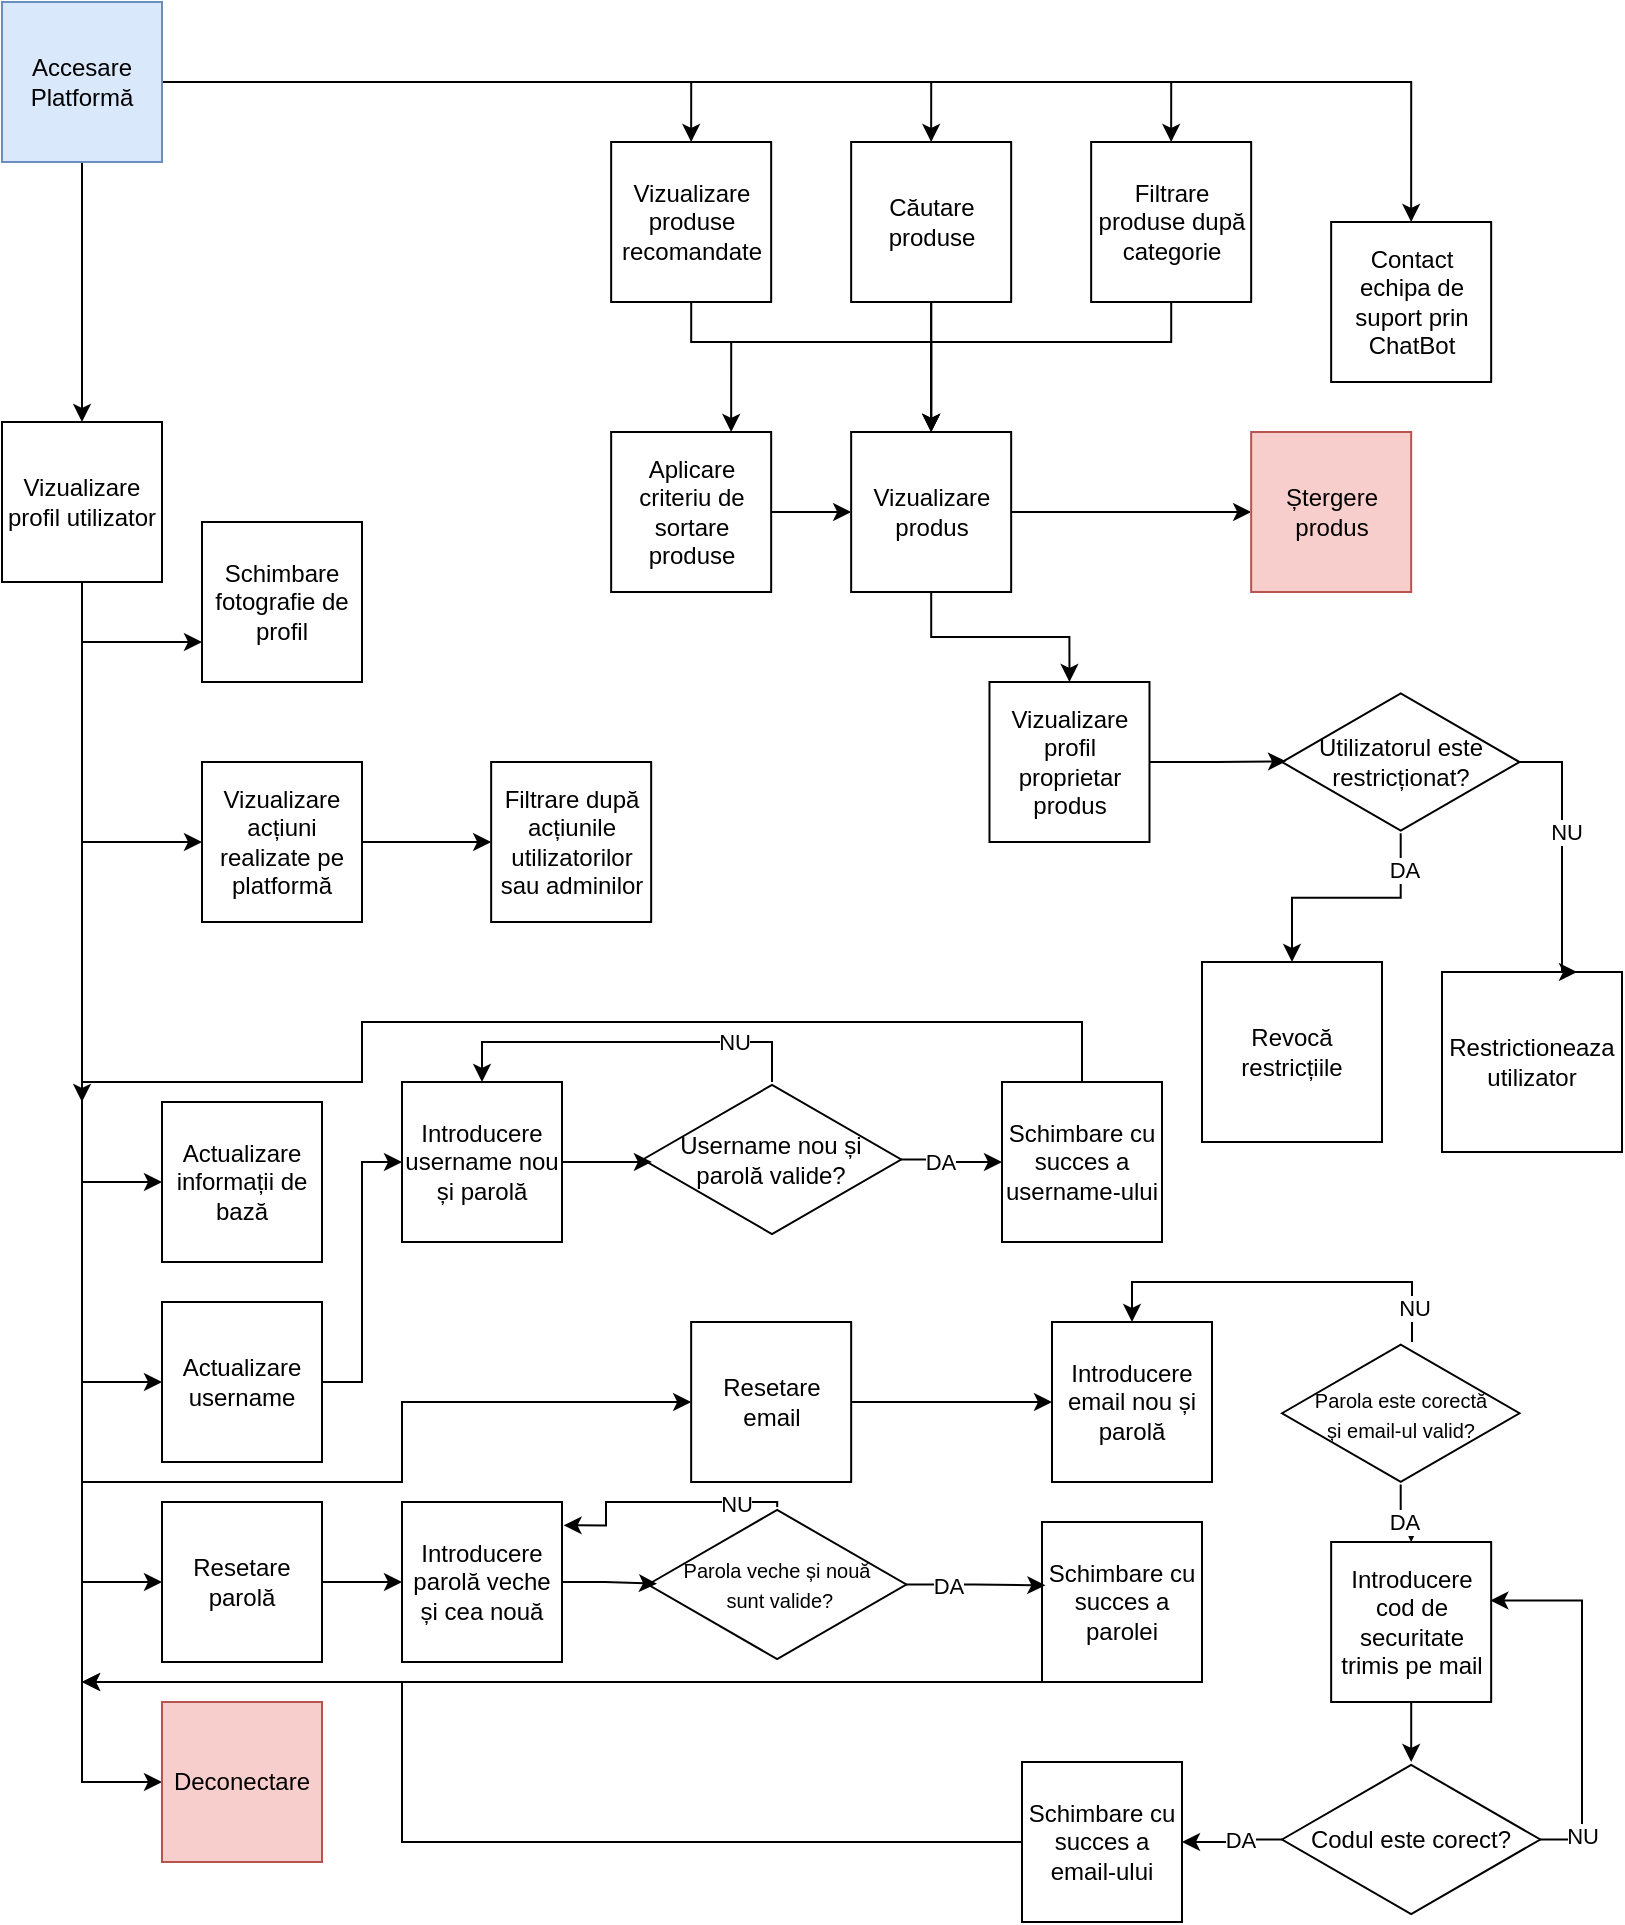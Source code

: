<mxfile version="24.5.4" type="device">
  <diagram name="Page-1" id="ryo9YyjD0pXjcuP6YvDG">
    <mxGraphModel dx="1687" dy="925" grid="1" gridSize="10" guides="1" tooltips="1" connect="1" arrows="1" fold="1" page="1" pageScale="1" pageWidth="850" pageHeight="1100" math="0" shadow="0">
      <root>
        <mxCell id="0" />
        <mxCell id="1" parent="0" />
        <mxCell id="64CNzasyr7HCSQz4ZmrI-7" style="edgeStyle=orthogonalEdgeStyle;rounded=0;orthogonalLoop=1;jettySize=auto;html=1;entryX=0.5;entryY=0;entryDx=0;entryDy=0;" parent="1" source="64CNzasyr7HCSQz4ZmrI-1" target="64CNzasyr7HCSQz4ZmrI-2" edge="1">
          <mxGeometry relative="1" as="geometry" />
        </mxCell>
        <mxCell id="64CNzasyr7HCSQz4ZmrI-12" style="edgeStyle=orthogonalEdgeStyle;rounded=0;orthogonalLoop=1;jettySize=auto;html=1;entryX=0.5;entryY=0;entryDx=0;entryDy=0;" parent="1" source="64CNzasyr7HCSQz4ZmrI-1" target="64CNzasyr7HCSQz4ZmrI-10" edge="1">
          <mxGeometry relative="1" as="geometry" />
        </mxCell>
        <mxCell id="64CNzasyr7HCSQz4ZmrI-14" style="edgeStyle=orthogonalEdgeStyle;rounded=0;orthogonalLoop=1;jettySize=auto;html=1;entryX=0.5;entryY=0;entryDx=0;entryDy=0;" parent="1" source="64CNzasyr7HCSQz4ZmrI-1" target="64CNzasyr7HCSQz4ZmrI-13" edge="1">
          <mxGeometry relative="1" as="geometry" />
        </mxCell>
        <mxCell id="64CNzasyr7HCSQz4ZmrI-18" style="edgeStyle=orthogonalEdgeStyle;rounded=0;orthogonalLoop=1;jettySize=auto;html=1;entryX=0.5;entryY=0;entryDx=0;entryDy=0;" parent="1" source="64CNzasyr7HCSQz4ZmrI-1" target="64CNzasyr7HCSQz4ZmrI-17" edge="1">
          <mxGeometry relative="1" as="geometry" />
        </mxCell>
        <mxCell id="64CNzasyr7HCSQz4ZmrI-122" style="edgeStyle=orthogonalEdgeStyle;rounded=0;orthogonalLoop=1;jettySize=auto;html=1;" parent="1" source="64CNzasyr7HCSQz4ZmrI-1" target="64CNzasyr7HCSQz4ZmrI-121" edge="1">
          <mxGeometry relative="1" as="geometry" />
        </mxCell>
        <mxCell id="64CNzasyr7HCSQz4ZmrI-1" value="Accesare Platformă" style="whiteSpace=wrap;html=1;aspect=fixed;fillColor=#dae8fc;strokeColor=#6c8ebf;" parent="1" vertex="1">
          <mxGeometry x="25" y="20" width="80" height="80" as="geometry" />
        </mxCell>
        <mxCell id="64CNzasyr7HCSQz4ZmrI-87" style="edgeStyle=orthogonalEdgeStyle;rounded=0;orthogonalLoop=1;jettySize=auto;html=1;entryX=0.5;entryY=0;entryDx=0;entryDy=0;" parent="1" source="64CNzasyr7HCSQz4ZmrI-2" target="64CNzasyr7HCSQz4ZmrI-3" edge="1">
          <mxGeometry relative="1" as="geometry">
            <Array as="points">
              <mxPoint x="369.92" y="190" />
              <mxPoint x="489.92" y="190" />
            </Array>
          </mxGeometry>
        </mxCell>
        <mxCell id="64CNzasyr7HCSQz4ZmrI-2" value="Vizualizare produse recomandate" style="whiteSpace=wrap;html=1;aspect=fixed;" parent="1" vertex="1">
          <mxGeometry x="329.58" y="90" width="80" height="80" as="geometry" />
        </mxCell>
        <mxCell id="64CNzasyr7HCSQz4ZmrI-9" style="edgeStyle=orthogonalEdgeStyle;rounded=0;orthogonalLoop=1;jettySize=auto;html=1;entryX=0.5;entryY=0;entryDx=0;entryDy=0;" parent="1" source="64CNzasyr7HCSQz4ZmrI-3" target="64CNzasyr7HCSQz4ZmrI-5" edge="1">
          <mxGeometry relative="1" as="geometry" />
        </mxCell>
        <mxCell id="9btRjWUb5lWt7FXnbwyb-3" style="edgeStyle=orthogonalEdgeStyle;rounded=0;orthogonalLoop=1;jettySize=auto;html=1;entryX=0;entryY=0.5;entryDx=0;entryDy=0;" edge="1" parent="1" source="64CNzasyr7HCSQz4ZmrI-3" target="64CNzasyr7HCSQz4ZmrI-119">
          <mxGeometry relative="1" as="geometry" />
        </mxCell>
        <mxCell id="64CNzasyr7HCSQz4ZmrI-3" value="Vizualizare produs" style="whiteSpace=wrap;html=1;aspect=fixed;" parent="1" vertex="1">
          <mxGeometry x="449.58" y="235" width="80" height="80" as="geometry" />
        </mxCell>
        <mxCell id="64CNzasyr7HCSQz4ZmrI-5" value="Vizualizare profil proprietar produs" style="whiteSpace=wrap;html=1;aspect=fixed;" parent="1" vertex="1">
          <mxGeometry x="518.74" y="360" width="80" height="80" as="geometry" />
        </mxCell>
        <mxCell id="64CNzasyr7HCSQz4ZmrI-88" style="edgeStyle=orthogonalEdgeStyle;rounded=0;orthogonalLoop=1;jettySize=auto;html=1;entryX=0.5;entryY=0;entryDx=0;entryDy=0;" parent="1" source="64CNzasyr7HCSQz4ZmrI-10" target="64CNzasyr7HCSQz4ZmrI-3" edge="1">
          <mxGeometry relative="1" as="geometry" />
        </mxCell>
        <mxCell id="64CNzasyr7HCSQz4ZmrI-97" style="edgeStyle=orthogonalEdgeStyle;rounded=0;orthogonalLoop=1;jettySize=auto;html=1;entryX=0.75;entryY=0;entryDx=0;entryDy=0;" parent="1" source="64CNzasyr7HCSQz4ZmrI-10" target="64CNzasyr7HCSQz4ZmrI-19" edge="1">
          <mxGeometry relative="1" as="geometry">
            <Array as="points">
              <mxPoint x="489.92" y="190" />
              <mxPoint x="389.92" y="190" />
            </Array>
          </mxGeometry>
        </mxCell>
        <mxCell id="64CNzasyr7HCSQz4ZmrI-10" value="Căutare produse" style="whiteSpace=wrap;html=1;aspect=fixed;" parent="1" vertex="1">
          <mxGeometry x="449.58" y="90" width="80" height="80" as="geometry" />
        </mxCell>
        <mxCell id="64CNzasyr7HCSQz4ZmrI-86" style="edgeStyle=orthogonalEdgeStyle;rounded=0;orthogonalLoop=1;jettySize=auto;html=1;entryX=0.5;entryY=0;entryDx=0;entryDy=0;" parent="1" source="64CNzasyr7HCSQz4ZmrI-13" target="64CNzasyr7HCSQz4ZmrI-3" edge="1">
          <mxGeometry relative="1" as="geometry">
            <Array as="points">
              <mxPoint x="609.92" y="190" />
              <mxPoint x="489.92" y="190" />
            </Array>
          </mxGeometry>
        </mxCell>
        <mxCell id="64CNzasyr7HCSQz4ZmrI-13" value="Filtrare produse după categorie" style="whiteSpace=wrap;html=1;aspect=fixed;" parent="1" vertex="1">
          <mxGeometry x="569.58" y="90" width="80" height="80" as="geometry" />
        </mxCell>
        <mxCell id="64CNzasyr7HCSQz4ZmrI-17" value="Contact echipa de suport prin ChatBot" style="whiteSpace=wrap;html=1;aspect=fixed;" parent="1" vertex="1">
          <mxGeometry x="689.58" y="130" width="80" height="80" as="geometry" />
        </mxCell>
        <mxCell id="64CNzasyr7HCSQz4ZmrI-98" style="edgeStyle=orthogonalEdgeStyle;rounded=0;orthogonalLoop=1;jettySize=auto;html=1;entryX=0;entryY=0.5;entryDx=0;entryDy=0;" parent="1" source="64CNzasyr7HCSQz4ZmrI-19" target="64CNzasyr7HCSQz4ZmrI-3" edge="1">
          <mxGeometry relative="1" as="geometry" />
        </mxCell>
        <mxCell id="64CNzasyr7HCSQz4ZmrI-19" value="Aplicare criteriu de sortare produse" style="whiteSpace=wrap;html=1;aspect=fixed;" parent="1" vertex="1">
          <mxGeometry x="329.58" y="235" width="80" height="80" as="geometry" />
        </mxCell>
        <mxCell id="64CNzasyr7HCSQz4ZmrI-44" style="edgeStyle=orthogonalEdgeStyle;rounded=0;orthogonalLoop=1;jettySize=auto;html=1;entryX=0.75;entryY=0;entryDx=0;entryDy=0;" parent="1" edge="1">
          <mxGeometry relative="1" as="geometry">
            <mxPoint x="620" y="520" as="targetPoint" />
            <Array as="points">
              <mxPoint x="770" y="480" />
              <mxPoint x="620" y="480" />
              <mxPoint x="620" y="520" />
            </Array>
          </mxGeometry>
        </mxCell>
        <mxCell id="64CNzasyr7HCSQz4ZmrI-119" value="Ștergere produs" style="whiteSpace=wrap;html=1;aspect=fixed;fillColor=#f8cecc;strokeColor=#b85450;" parent="1" vertex="1">
          <mxGeometry x="649.58" y="235" width="80" height="80" as="geometry" />
        </mxCell>
        <mxCell id="64CNzasyr7HCSQz4ZmrI-132" style="edgeStyle=orthogonalEdgeStyle;rounded=0;orthogonalLoop=1;jettySize=auto;html=1;entryX=0;entryY=0.5;entryDx=0;entryDy=0;" parent="1" source="64CNzasyr7HCSQz4ZmrI-121" target="64CNzasyr7HCSQz4ZmrI-131" edge="1">
          <mxGeometry relative="1" as="geometry" />
        </mxCell>
        <mxCell id="64CNzasyr7HCSQz4ZmrI-134" style="edgeStyle=orthogonalEdgeStyle;rounded=0;orthogonalLoop=1;jettySize=auto;html=1;entryX=0;entryY=0.5;entryDx=0;entryDy=0;" parent="1" source="64CNzasyr7HCSQz4ZmrI-121" target="64CNzasyr7HCSQz4ZmrI-133" edge="1">
          <mxGeometry relative="1" as="geometry" />
        </mxCell>
        <mxCell id="64CNzasyr7HCSQz4ZmrI-148" style="edgeStyle=orthogonalEdgeStyle;rounded=0;orthogonalLoop=1;jettySize=auto;html=1;entryX=0;entryY=0.5;entryDx=0;entryDy=0;" parent="1" source="64CNzasyr7HCSQz4ZmrI-121" target="64CNzasyr7HCSQz4ZmrI-146" edge="1">
          <mxGeometry relative="1" as="geometry" />
        </mxCell>
        <mxCell id="64CNzasyr7HCSQz4ZmrI-149" style="edgeStyle=orthogonalEdgeStyle;rounded=0;orthogonalLoop=1;jettySize=auto;html=1;entryX=0;entryY=0.5;entryDx=0;entryDy=0;" parent="1" source="64CNzasyr7HCSQz4ZmrI-121" target="64CNzasyr7HCSQz4ZmrI-147" edge="1">
          <mxGeometry relative="1" as="geometry" />
        </mxCell>
        <mxCell id="64CNzasyr7HCSQz4ZmrI-152" style="edgeStyle=orthogonalEdgeStyle;rounded=0;orthogonalLoop=1;jettySize=auto;html=1;entryX=0;entryY=0.5;entryDx=0;entryDy=0;" parent="1" source="64CNzasyr7HCSQz4ZmrI-121" target="64CNzasyr7HCSQz4ZmrI-151" edge="1">
          <mxGeometry relative="1" as="geometry">
            <Array as="points">
              <mxPoint x="65" y="760" />
              <mxPoint x="225" y="760" />
              <mxPoint x="225" y="720" />
            </Array>
          </mxGeometry>
        </mxCell>
        <mxCell id="9btRjWUb5lWt7FXnbwyb-2" style="edgeStyle=orthogonalEdgeStyle;rounded=0;orthogonalLoop=1;jettySize=auto;html=1;entryX=0;entryY=0.75;entryDx=0;entryDy=0;" edge="1" parent="1" source="64CNzasyr7HCSQz4ZmrI-121" target="9btRjWUb5lWt7FXnbwyb-1">
          <mxGeometry relative="1" as="geometry">
            <Array as="points">
              <mxPoint x="65" y="340" />
            </Array>
          </mxGeometry>
        </mxCell>
        <mxCell id="9btRjWUb5lWt7FXnbwyb-8" style="edgeStyle=orthogonalEdgeStyle;rounded=0;orthogonalLoop=1;jettySize=auto;html=1;entryX=0;entryY=0.5;entryDx=0;entryDy=0;" edge="1" parent="1" source="64CNzasyr7HCSQz4ZmrI-121" target="9btRjWUb5lWt7FXnbwyb-4">
          <mxGeometry relative="1" as="geometry">
            <Array as="points">
              <mxPoint x="65" y="440" />
            </Array>
          </mxGeometry>
        </mxCell>
        <mxCell id="64CNzasyr7HCSQz4ZmrI-121" value="Vizualizare profil utilizator" style="whiteSpace=wrap;html=1;aspect=fixed;" parent="1" vertex="1">
          <mxGeometry x="25.0" y="230" width="80" height="80" as="geometry" />
        </mxCell>
        <mxCell id="64CNzasyr7HCSQz4ZmrI-131" value="Actualizare informații de bază" style="whiteSpace=wrap;html=1;aspect=fixed;" parent="1" vertex="1">
          <mxGeometry x="105.0" y="570" width="80" height="80" as="geometry" />
        </mxCell>
        <mxCell id="64CNzasyr7HCSQz4ZmrI-136" style="edgeStyle=orthogonalEdgeStyle;rounded=0;orthogonalLoop=1;jettySize=auto;html=1;entryX=0;entryY=0.5;entryDx=0;entryDy=0;" parent="1" source="64CNzasyr7HCSQz4ZmrI-133" target="64CNzasyr7HCSQz4ZmrI-135" edge="1">
          <mxGeometry relative="1" as="geometry" />
        </mxCell>
        <mxCell id="64CNzasyr7HCSQz4ZmrI-133" value="Actualizare username" style="whiteSpace=wrap;html=1;aspect=fixed;" parent="1" vertex="1">
          <mxGeometry x="105.0" y="670" width="80" height="80" as="geometry" />
        </mxCell>
        <mxCell id="64CNzasyr7HCSQz4ZmrI-135" value="Introducere username nou și parolă" style="whiteSpace=wrap;html=1;aspect=fixed;" parent="1" vertex="1">
          <mxGeometry x="225.0" y="560" width="80" height="80" as="geometry" />
        </mxCell>
        <mxCell id="64CNzasyr7HCSQz4ZmrI-139" style="edgeStyle=orthogonalEdgeStyle;rounded=0;orthogonalLoop=1;jettySize=auto;html=1;entryX=0.5;entryY=0;entryDx=0;entryDy=0;" parent="1" source="64CNzasyr7HCSQz4ZmrI-137" target="64CNzasyr7HCSQz4ZmrI-135" edge="1">
          <mxGeometry relative="1" as="geometry">
            <Array as="points">
              <mxPoint x="410" y="540" />
              <mxPoint x="265" y="540" />
            </Array>
          </mxGeometry>
        </mxCell>
        <mxCell id="64CNzasyr7HCSQz4ZmrI-140" value="NU" style="edgeLabel;html=1;align=center;verticalAlign=middle;resizable=0;points=[];" parent="64CNzasyr7HCSQz4ZmrI-139" vertex="1" connectable="0">
          <mxGeometry x="-0.578" relative="1" as="geometry">
            <mxPoint as="offset" />
          </mxGeometry>
        </mxCell>
        <mxCell id="64CNzasyr7HCSQz4ZmrI-143" style="edgeStyle=orthogonalEdgeStyle;rounded=0;orthogonalLoop=1;jettySize=auto;html=1;entryX=0;entryY=0.5;entryDx=0;entryDy=0;" parent="1" source="64CNzasyr7HCSQz4ZmrI-137" target="64CNzasyr7HCSQz4ZmrI-141" edge="1">
          <mxGeometry relative="1" as="geometry" />
        </mxCell>
        <mxCell id="64CNzasyr7HCSQz4ZmrI-144" value="DA" style="edgeLabel;html=1;align=center;verticalAlign=middle;resizable=0;points=[];" parent="64CNzasyr7HCSQz4ZmrI-143" vertex="1" connectable="0">
          <mxGeometry x="-0.248" y="-1" relative="1" as="geometry">
            <mxPoint as="offset" />
          </mxGeometry>
        </mxCell>
        <mxCell id="64CNzasyr7HCSQz4ZmrI-137" value="Username nou și parolă valide?" style="html=1;whiteSpace=wrap;aspect=fixed;shape=isoRectangle;" parent="1" vertex="1">
          <mxGeometry x="345.42" y="560" width="129.16" height="77.5" as="geometry" />
        </mxCell>
        <mxCell id="64CNzasyr7HCSQz4ZmrI-138" style="edgeStyle=orthogonalEdgeStyle;rounded=0;orthogonalLoop=1;jettySize=auto;html=1;entryX=0.035;entryY=0.516;entryDx=0;entryDy=0;entryPerimeter=0;" parent="1" source="64CNzasyr7HCSQz4ZmrI-135" target="64CNzasyr7HCSQz4ZmrI-137" edge="1">
          <mxGeometry relative="1" as="geometry" />
        </mxCell>
        <mxCell id="64CNzasyr7HCSQz4ZmrI-145" style="edgeStyle=orthogonalEdgeStyle;rounded=0;orthogonalLoop=1;jettySize=auto;html=1;" parent="1" source="64CNzasyr7HCSQz4ZmrI-141" edge="1">
          <mxGeometry relative="1" as="geometry">
            <mxPoint x="65" y="570" as="targetPoint" />
            <Array as="points">
              <mxPoint x="565" y="530" />
              <mxPoint x="205" y="530" />
              <mxPoint x="205" y="560" />
              <mxPoint x="65" y="560" />
            </Array>
          </mxGeometry>
        </mxCell>
        <mxCell id="64CNzasyr7HCSQz4ZmrI-141" value="Schimbare cu succes a username-ului" style="whiteSpace=wrap;html=1;aspect=fixed;" parent="1" vertex="1">
          <mxGeometry x="525" y="560" width="80" height="80" as="geometry" />
        </mxCell>
        <mxCell id="64CNzasyr7HCSQz4ZmrI-150" style="edgeStyle=orthogonalEdgeStyle;rounded=0;orthogonalLoop=1;jettySize=auto;html=1;" parent="1" source="64CNzasyr7HCSQz4ZmrI-146" edge="1">
          <mxGeometry relative="1" as="geometry">
            <mxPoint x="225" y="810" as="targetPoint" />
          </mxGeometry>
        </mxCell>
        <mxCell id="64CNzasyr7HCSQz4ZmrI-146" value="Resetare parolă" style="whiteSpace=wrap;html=1;aspect=fixed;" parent="1" vertex="1">
          <mxGeometry x="105.0" y="770" width="80" height="80" as="geometry" />
        </mxCell>
        <mxCell id="64CNzasyr7HCSQz4ZmrI-147" value="Deconectare" style="whiteSpace=wrap;html=1;aspect=fixed;fillColor=#f8cecc;strokeColor=#b85450;" parent="1" vertex="1">
          <mxGeometry x="105.0" y="870" width="80" height="80" as="geometry" />
        </mxCell>
        <mxCell id="64CNzasyr7HCSQz4ZmrI-157" style="edgeStyle=orthogonalEdgeStyle;rounded=0;orthogonalLoop=1;jettySize=auto;html=1;entryX=0;entryY=0.5;entryDx=0;entryDy=0;" parent="1" source="64CNzasyr7HCSQz4ZmrI-151" target="64CNzasyr7HCSQz4ZmrI-156" edge="1">
          <mxGeometry relative="1" as="geometry" />
        </mxCell>
        <mxCell id="64CNzasyr7HCSQz4ZmrI-151" value="Resetare email" style="whiteSpace=wrap;html=1;aspect=fixed;" parent="1" vertex="1">
          <mxGeometry x="369.58" y="680" width="80" height="80" as="geometry" />
        </mxCell>
        <mxCell id="64CNzasyr7HCSQz4ZmrI-156" value="Introducere email nou și parolă" style="whiteSpace=wrap;html=1;aspect=fixed;" parent="1" vertex="1">
          <mxGeometry x="550" y="680" width="80" height="80" as="geometry" />
        </mxCell>
        <mxCell id="64CNzasyr7HCSQz4ZmrI-159" style="edgeStyle=orthogonalEdgeStyle;rounded=0;orthogonalLoop=1;jettySize=auto;html=1;entryX=0.5;entryY=0;entryDx=0;entryDy=0;" parent="1" source="64CNzasyr7HCSQz4ZmrI-158" target="64CNzasyr7HCSQz4ZmrI-156" edge="1">
          <mxGeometry relative="1" as="geometry">
            <Array as="points">
              <mxPoint x="730" y="660" />
              <mxPoint x="590" y="660" />
            </Array>
          </mxGeometry>
        </mxCell>
        <mxCell id="64CNzasyr7HCSQz4ZmrI-160" value="NU" style="edgeLabel;html=1;align=center;verticalAlign=middle;resizable=0;points=[];" parent="64CNzasyr7HCSQz4ZmrI-159" vertex="1" connectable="0">
          <mxGeometry x="-0.815" y="-1" relative="1" as="geometry">
            <mxPoint as="offset" />
          </mxGeometry>
        </mxCell>
        <mxCell id="64CNzasyr7HCSQz4ZmrI-162" style="edgeStyle=orthogonalEdgeStyle;rounded=0;orthogonalLoop=1;jettySize=auto;html=1;entryX=0.5;entryY=0;entryDx=0;entryDy=0;" parent="1" source="64CNzasyr7HCSQz4ZmrI-158" target="64CNzasyr7HCSQz4ZmrI-161" edge="1">
          <mxGeometry relative="1" as="geometry" />
        </mxCell>
        <mxCell id="64CNzasyr7HCSQz4ZmrI-172" value="DA" style="edgeLabel;html=1;align=center;verticalAlign=middle;resizable=0;points=[];" parent="64CNzasyr7HCSQz4ZmrI-162" vertex="1" connectable="0">
          <mxGeometry x="0.222" y="2" relative="1" as="geometry">
            <mxPoint as="offset" />
          </mxGeometry>
        </mxCell>
        <mxCell id="64CNzasyr7HCSQz4ZmrI-158" value="&lt;font style=&quot;font-size: 10px;&quot;&gt;Parola este corectă &lt;br&gt;și email-ul valid?&lt;/font&gt;" style="html=1;whiteSpace=wrap;aspect=fixed;shape=isoRectangle;" parent="1" vertex="1">
          <mxGeometry x="665" y="690" width="118.74" height="71.25" as="geometry" />
        </mxCell>
        <mxCell id="64CNzasyr7HCSQz4ZmrI-163" style="edgeStyle=orthogonalEdgeStyle;rounded=0;orthogonalLoop=1;jettySize=auto;html=1;" parent="1" source="64CNzasyr7HCSQz4ZmrI-161" edge="1">
          <mxGeometry relative="1" as="geometry">
            <mxPoint x="729.58" y="900" as="targetPoint" />
          </mxGeometry>
        </mxCell>
        <mxCell id="64CNzasyr7HCSQz4ZmrI-161" value="Introducere cod de securitate trimis pe mail" style="whiteSpace=wrap;html=1;aspect=fixed;" parent="1" vertex="1">
          <mxGeometry x="689.58" y="790" width="80" height="80" as="geometry" />
        </mxCell>
        <mxCell id="64CNzasyr7HCSQz4ZmrI-169" style="edgeStyle=orthogonalEdgeStyle;rounded=0;orthogonalLoop=1;jettySize=auto;html=1;entryX=1;entryY=0.5;entryDx=0;entryDy=0;" parent="1" source="64CNzasyr7HCSQz4ZmrI-164" target="64CNzasyr7HCSQz4ZmrI-167" edge="1">
          <mxGeometry relative="1" as="geometry" />
        </mxCell>
        <mxCell id="64CNzasyr7HCSQz4ZmrI-170" value="DA" style="edgeLabel;html=1;align=center;verticalAlign=middle;resizable=0;points=[];" parent="64CNzasyr7HCSQz4ZmrI-169" vertex="1" connectable="0">
          <mxGeometry x="-0.24" relative="1" as="geometry">
            <mxPoint x="-2" as="offset" />
          </mxGeometry>
        </mxCell>
        <mxCell id="64CNzasyr7HCSQz4ZmrI-164" value="Codul este corect?" style="html=1;whiteSpace=wrap;aspect=fixed;shape=isoRectangle;" parent="1" vertex="1">
          <mxGeometry x="665" y="900" width="129.16" height="77.5" as="geometry" />
        </mxCell>
        <mxCell id="64CNzasyr7HCSQz4ZmrI-165" style="edgeStyle=orthogonalEdgeStyle;rounded=0;orthogonalLoop=1;jettySize=auto;html=1;entryX=0.995;entryY=0.365;entryDx=0;entryDy=0;entryPerimeter=0;" parent="1" source="64CNzasyr7HCSQz4ZmrI-164" target="64CNzasyr7HCSQz4ZmrI-161" edge="1">
          <mxGeometry relative="1" as="geometry">
            <Array as="points">
              <mxPoint x="815" y="939" />
              <mxPoint x="815" y="819" />
            </Array>
          </mxGeometry>
        </mxCell>
        <mxCell id="64CNzasyr7HCSQz4ZmrI-166" value="NU" style="edgeLabel;html=1;align=center;verticalAlign=middle;resizable=0;points=[];" parent="64CNzasyr7HCSQz4ZmrI-165" vertex="1" connectable="0">
          <mxGeometry x="-0.754" relative="1" as="geometry">
            <mxPoint as="offset" />
          </mxGeometry>
        </mxCell>
        <mxCell id="64CNzasyr7HCSQz4ZmrI-171" style="edgeStyle=orthogonalEdgeStyle;rounded=0;orthogonalLoop=1;jettySize=auto;html=1;" parent="1" source="64CNzasyr7HCSQz4ZmrI-167" edge="1">
          <mxGeometry relative="1" as="geometry">
            <mxPoint x="65" y="860" as="targetPoint" />
            <Array as="points">
              <mxPoint x="225" y="940" />
              <mxPoint x="225" y="860" />
            </Array>
          </mxGeometry>
        </mxCell>
        <mxCell id="64CNzasyr7HCSQz4ZmrI-167" value="Schimbare cu succes a email-ului" style="whiteSpace=wrap;html=1;aspect=fixed;" parent="1" vertex="1">
          <mxGeometry x="535" y="900" width="80" height="80" as="geometry" />
        </mxCell>
        <mxCell id="64CNzasyr7HCSQz4ZmrI-173" value="Introducere parolă veche și cea nouă" style="whiteSpace=wrap;html=1;aspect=fixed;" parent="1" vertex="1">
          <mxGeometry x="225" y="770" width="80" height="80" as="geometry" />
        </mxCell>
        <mxCell id="64CNzasyr7HCSQz4ZmrI-174" value="&lt;span style=&quot;font-size: 10px;&quot;&gt;Parola veche și nouă&lt;br&gt;&amp;nbsp;sunt valide?&lt;/span&gt;" style="html=1;whiteSpace=wrap;aspect=fixed;shape=isoRectangle;" parent="1" vertex="1">
          <mxGeometry x="348" y="772.5" width="129.16" height="77.5" as="geometry" />
        </mxCell>
        <mxCell id="64CNzasyr7HCSQz4ZmrI-175" style="edgeStyle=orthogonalEdgeStyle;rounded=0;orthogonalLoop=1;jettySize=auto;html=1;entryX=1.01;entryY=0.146;entryDx=0;entryDy=0;entryPerimeter=0;" parent="1" source="64CNzasyr7HCSQz4ZmrI-174" target="64CNzasyr7HCSQz4ZmrI-173" edge="1">
          <mxGeometry relative="1" as="geometry">
            <Array as="points">
              <mxPoint x="413" y="770" />
              <mxPoint x="327" y="770" />
              <mxPoint x="327" y="782" />
            </Array>
          </mxGeometry>
        </mxCell>
        <mxCell id="64CNzasyr7HCSQz4ZmrI-176" value="NU" style="edgeLabel;html=1;align=center;verticalAlign=middle;resizable=0;points=[];" parent="64CNzasyr7HCSQz4ZmrI-175" vertex="1" connectable="0">
          <mxGeometry x="-0.613" y="1" relative="1" as="geometry">
            <mxPoint as="offset" />
          </mxGeometry>
        </mxCell>
        <mxCell id="64CNzasyr7HCSQz4ZmrI-177" style="edgeStyle=orthogonalEdgeStyle;rounded=0;orthogonalLoop=1;jettySize=auto;html=1;entryX=0.035;entryY=0.495;entryDx=0;entryDy=0;entryPerimeter=0;" parent="1" source="64CNzasyr7HCSQz4ZmrI-173" target="64CNzasyr7HCSQz4ZmrI-174" edge="1">
          <mxGeometry relative="1" as="geometry" />
        </mxCell>
        <mxCell id="64CNzasyr7HCSQz4ZmrI-181" style="edgeStyle=orthogonalEdgeStyle;rounded=0;orthogonalLoop=1;jettySize=auto;html=1;" parent="1" source="64CNzasyr7HCSQz4ZmrI-178" edge="1">
          <mxGeometry relative="1" as="geometry">
            <mxPoint x="65" y="860" as="targetPoint" />
            <Array as="points">
              <mxPoint x="185" y="860" />
              <mxPoint x="185" y="860" />
            </Array>
          </mxGeometry>
        </mxCell>
        <mxCell id="64CNzasyr7HCSQz4ZmrI-178" value="Schimbare cu succes a parolei" style="whiteSpace=wrap;html=1;aspect=fixed;" parent="1" vertex="1">
          <mxGeometry x="545" y="780" width="80" height="80" as="geometry" />
        </mxCell>
        <mxCell id="64CNzasyr7HCSQz4ZmrI-179" style="edgeStyle=orthogonalEdgeStyle;rounded=0;orthogonalLoop=1;jettySize=auto;html=1;entryX=0.021;entryY=0.396;entryDx=0;entryDy=0;entryPerimeter=0;" parent="1" source="64CNzasyr7HCSQz4ZmrI-174" target="64CNzasyr7HCSQz4ZmrI-178" edge="1">
          <mxGeometry relative="1" as="geometry" />
        </mxCell>
        <mxCell id="64CNzasyr7HCSQz4ZmrI-180" value="DA" style="edgeLabel;html=1;align=center;verticalAlign=middle;resizable=0;points=[];" parent="64CNzasyr7HCSQz4ZmrI-179" vertex="1" connectable="0">
          <mxGeometry x="-0.418" relative="1" as="geometry">
            <mxPoint as="offset" />
          </mxGeometry>
        </mxCell>
        <mxCell id="9btRjWUb5lWt7FXnbwyb-1" value="Schimbare fotografie de profil" style="whiteSpace=wrap;html=1;aspect=fixed;" vertex="1" parent="1">
          <mxGeometry x="125.0" y="280" width="80" height="80" as="geometry" />
        </mxCell>
        <mxCell id="9btRjWUb5lWt7FXnbwyb-7" style="edgeStyle=orthogonalEdgeStyle;rounded=0;orthogonalLoop=1;jettySize=auto;html=1;entryX=0;entryY=0.5;entryDx=0;entryDy=0;" edge="1" parent="1" source="9btRjWUb5lWt7FXnbwyb-4" target="9btRjWUb5lWt7FXnbwyb-6">
          <mxGeometry relative="1" as="geometry" />
        </mxCell>
        <mxCell id="9btRjWUb5lWt7FXnbwyb-4" value="Vizualizare acțiuni realizate pe platformă" style="whiteSpace=wrap;html=1;aspect=fixed;" vertex="1" parent="1">
          <mxGeometry x="125.0" y="400" width="80" height="80" as="geometry" />
        </mxCell>
        <mxCell id="9btRjWUb5lWt7FXnbwyb-6" value="Filtrare după acțiunile utilizatorilor sau adminilor" style="whiteSpace=wrap;html=1;aspect=fixed;" vertex="1" parent="1">
          <mxGeometry x="269.58" y="400" width="80" height="80" as="geometry" />
        </mxCell>
        <mxCell id="9btRjWUb5lWt7FXnbwyb-9" value="Restrictioneaza utilizator" style="whiteSpace=wrap;html=1;aspect=fixed;" vertex="1" parent="1">
          <mxGeometry x="745" y="505" width="90" height="90" as="geometry" />
        </mxCell>
        <mxCell id="9btRjWUb5lWt7FXnbwyb-13" style="edgeStyle=orthogonalEdgeStyle;rounded=0;orthogonalLoop=1;jettySize=auto;html=1;entryX=0.5;entryY=0;entryDx=0;entryDy=0;" edge="1" parent="1" source="9btRjWUb5lWt7FXnbwyb-10" target="9btRjWUb5lWt7FXnbwyb-11">
          <mxGeometry relative="1" as="geometry" />
        </mxCell>
        <mxCell id="9btRjWUb5lWt7FXnbwyb-14" value="DA" style="edgeLabel;html=1;align=center;verticalAlign=middle;resizable=0;points=[];" vertex="1" connectable="0" parent="9btRjWUb5lWt7FXnbwyb-13">
          <mxGeometry x="-0.687" y="1" relative="1" as="geometry">
            <mxPoint as="offset" />
          </mxGeometry>
        </mxCell>
        <mxCell id="9btRjWUb5lWt7FXnbwyb-15" style="edgeStyle=orthogonalEdgeStyle;rounded=0;orthogonalLoop=1;jettySize=auto;html=1;entryX=0.75;entryY=0;entryDx=0;entryDy=0;" edge="1" parent="1" source="9btRjWUb5lWt7FXnbwyb-10" target="9btRjWUb5lWt7FXnbwyb-9">
          <mxGeometry relative="1" as="geometry">
            <Array as="points">
              <mxPoint x="805" y="400" />
            </Array>
          </mxGeometry>
        </mxCell>
        <mxCell id="9btRjWUb5lWt7FXnbwyb-16" value="NU" style="edgeLabel;html=1;align=center;verticalAlign=middle;resizable=0;points=[];" vertex="1" connectable="0" parent="9btRjWUb5lWt7FXnbwyb-15">
          <mxGeometry x="-0.172" y="2" relative="1" as="geometry">
            <mxPoint as="offset" />
          </mxGeometry>
        </mxCell>
        <mxCell id="9btRjWUb5lWt7FXnbwyb-10" value="&lt;font style=&quot;font-size: 12px;&quot;&gt;Utilizatorul este restricționat?&lt;/font&gt;" style="html=1;whiteSpace=wrap;aspect=fixed;shape=isoRectangle;" vertex="1" parent="1">
          <mxGeometry x="665" y="364.38" width="118.74" height="71.25" as="geometry" />
        </mxCell>
        <mxCell id="9btRjWUb5lWt7FXnbwyb-11" value="Revocă restricțiile" style="whiteSpace=wrap;html=1;aspect=fixed;" vertex="1" parent="1">
          <mxGeometry x="625" y="500" width="90" height="90" as="geometry" />
        </mxCell>
        <mxCell id="9btRjWUb5lWt7FXnbwyb-12" style="edgeStyle=orthogonalEdgeStyle;rounded=0;orthogonalLoop=1;jettySize=auto;html=1;entryX=0.017;entryY=0.495;entryDx=0;entryDy=0;entryPerimeter=0;" edge="1" parent="1" source="64CNzasyr7HCSQz4ZmrI-5" target="9btRjWUb5lWt7FXnbwyb-10">
          <mxGeometry relative="1" as="geometry" />
        </mxCell>
      </root>
    </mxGraphModel>
  </diagram>
</mxfile>
